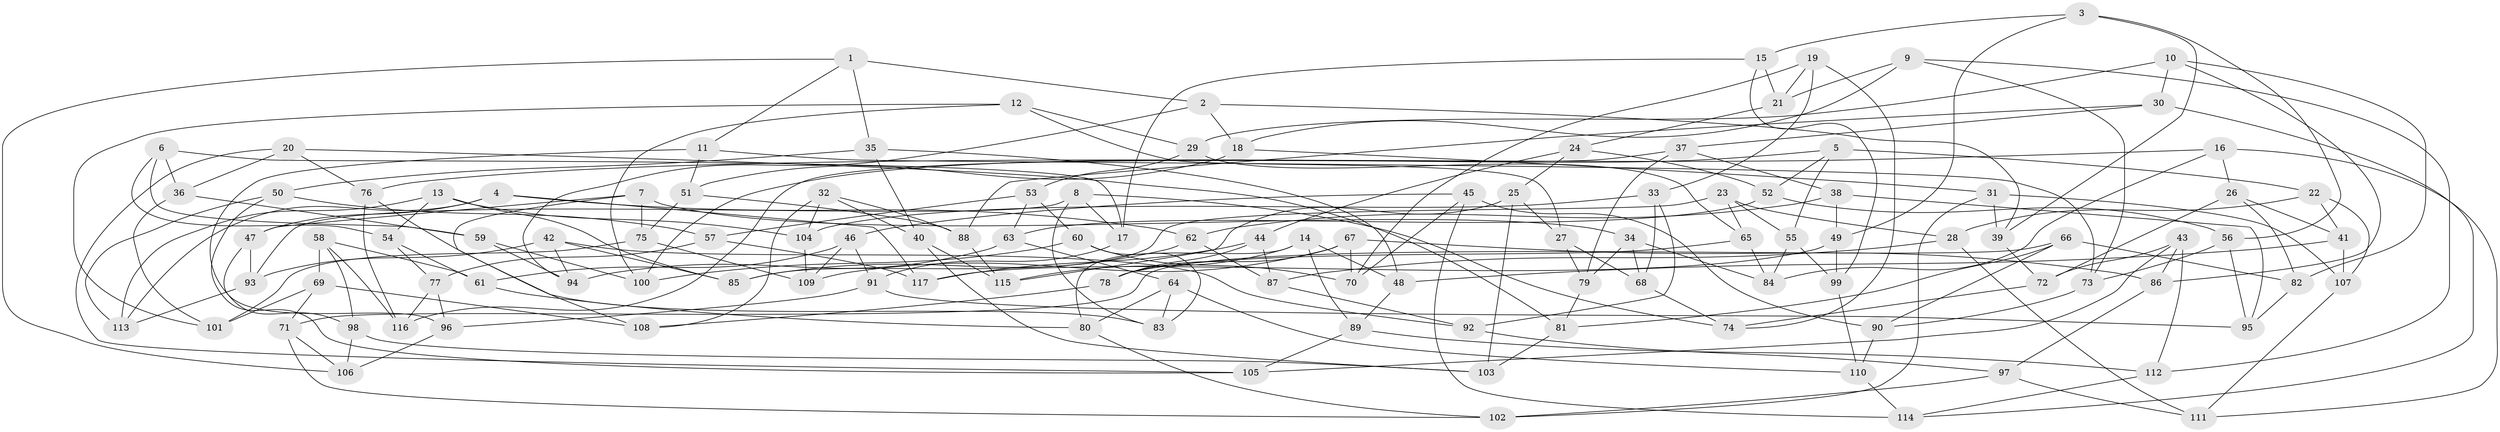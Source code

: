 // coarse degree distribution, {9: 0.1111111111111111, 11: 0.05555555555555555, 10: 0.1111111111111111, 8: 0.16666666666666666, 5: 0.1111111111111111, 6: 0.2222222222222222, 7: 0.1388888888888889, 3: 0.027777777777777776, 4: 0.05555555555555555}
// Generated by graph-tools (version 1.1) at 2025/54/03/04/25 22:54:07]
// undirected, 117 vertices, 234 edges
graph export_dot {
  node [color=gray90,style=filled];
  1;
  2;
  3;
  4;
  5;
  6;
  7;
  8;
  9;
  10;
  11;
  12;
  13;
  14;
  15;
  16;
  17;
  18;
  19;
  20;
  21;
  22;
  23;
  24;
  25;
  26;
  27;
  28;
  29;
  30;
  31;
  32;
  33;
  34;
  35;
  36;
  37;
  38;
  39;
  40;
  41;
  42;
  43;
  44;
  45;
  46;
  47;
  48;
  49;
  50;
  51;
  52;
  53;
  54;
  55;
  56;
  57;
  58;
  59;
  60;
  61;
  62;
  63;
  64;
  65;
  66;
  67;
  68;
  69;
  70;
  71;
  72;
  73;
  74;
  75;
  76;
  77;
  78;
  79;
  80;
  81;
  82;
  83;
  84;
  85;
  86;
  87;
  88;
  89;
  90;
  91;
  92;
  93;
  94;
  95;
  96;
  97;
  98;
  99;
  100;
  101;
  102;
  103;
  104;
  105;
  106;
  107;
  108;
  109;
  110;
  111;
  112;
  113;
  114;
  115;
  116;
  117;
  1 -- 35;
  1 -- 106;
  1 -- 2;
  1 -- 11;
  2 -- 94;
  2 -- 39;
  2 -- 18;
  3 -- 15;
  3 -- 49;
  3 -- 39;
  3 -- 56;
  4 -- 62;
  4 -- 113;
  4 -- 117;
  4 -- 47;
  5 -- 22;
  5 -- 55;
  5 -- 100;
  5 -- 52;
  6 -- 17;
  6 -- 59;
  6 -- 36;
  6 -- 54;
  7 -- 108;
  7 -- 34;
  7 -- 75;
  7 -- 47;
  8 -- 83;
  8 -- 93;
  8 -- 17;
  8 -- 74;
  9 -- 18;
  9 -- 73;
  9 -- 21;
  9 -- 112;
  10 -- 86;
  10 -- 30;
  10 -- 82;
  10 -- 29;
  11 -- 73;
  11 -- 51;
  11 -- 96;
  12 -- 29;
  12 -- 100;
  12 -- 101;
  12 -- 27;
  13 -- 104;
  13 -- 113;
  13 -- 54;
  13 -- 85;
  14 -- 115;
  14 -- 89;
  14 -- 48;
  14 -- 80;
  15 -- 99;
  15 -- 21;
  15 -- 17;
  16 -- 26;
  16 -- 84;
  16 -- 111;
  16 -- 76;
  17 -- 91;
  18 -- 51;
  18 -- 31;
  19 -- 33;
  19 -- 74;
  19 -- 70;
  19 -- 21;
  20 -- 81;
  20 -- 76;
  20 -- 105;
  20 -- 36;
  21 -- 24;
  22 -- 107;
  22 -- 41;
  22 -- 28;
  23 -- 65;
  23 -- 28;
  23 -- 55;
  23 -- 85;
  24 -- 52;
  24 -- 25;
  24 -- 44;
  25 -- 115;
  25 -- 103;
  25 -- 27;
  26 -- 41;
  26 -- 72;
  26 -- 82;
  27 -- 68;
  27 -- 79;
  28 -- 87;
  28 -- 111;
  29 -- 65;
  29 -- 53;
  30 -- 88;
  30 -- 37;
  30 -- 114;
  31 -- 39;
  31 -- 107;
  31 -- 102;
  32 -- 40;
  32 -- 88;
  32 -- 104;
  32 -- 108;
  33 -- 104;
  33 -- 68;
  33 -- 92;
  34 -- 79;
  34 -- 84;
  34 -- 68;
  35 -- 40;
  35 -- 50;
  35 -- 48;
  36 -- 101;
  36 -- 59;
  37 -- 38;
  37 -- 116;
  37 -- 79;
  38 -- 95;
  38 -- 62;
  38 -- 49;
  39 -- 72;
  40 -- 115;
  40 -- 103;
  41 -- 107;
  41 -- 48;
  42 -- 94;
  42 -- 93;
  42 -- 85;
  42 -- 92;
  43 -- 86;
  43 -- 112;
  43 -- 105;
  43 -- 72;
  44 -- 117;
  44 -- 78;
  44 -- 87;
  45 -- 114;
  45 -- 90;
  45 -- 46;
  45 -- 70;
  46 -- 61;
  46 -- 91;
  46 -- 109;
  47 -- 98;
  47 -- 93;
  48 -- 89;
  49 -- 117;
  49 -- 99;
  50 -- 113;
  50 -- 57;
  50 -- 105;
  51 -- 75;
  51 -- 88;
  52 -- 63;
  52 -- 56;
  53 -- 60;
  53 -- 63;
  53 -- 57;
  54 -- 61;
  54 -- 77;
  55 -- 99;
  55 -- 84;
  56 -- 73;
  56 -- 95;
  57 -- 77;
  57 -- 117;
  58 -- 116;
  58 -- 98;
  58 -- 69;
  58 -- 61;
  59 -- 100;
  59 -- 94;
  60 -- 100;
  60 -- 70;
  60 -- 83;
  61 -- 80;
  62 -- 85;
  62 -- 87;
  63 -- 64;
  63 -- 94;
  64 -- 83;
  64 -- 80;
  64 -- 110;
  65 -- 84;
  65 -- 78;
  66 -- 81;
  66 -- 90;
  66 -- 82;
  66 -- 71;
  67 -- 86;
  67 -- 70;
  67 -- 109;
  67 -- 78;
  68 -- 74;
  69 -- 101;
  69 -- 71;
  69 -- 108;
  71 -- 106;
  71 -- 102;
  72 -- 74;
  73 -- 90;
  75 -- 109;
  75 -- 101;
  76 -- 83;
  76 -- 116;
  77 -- 116;
  77 -- 96;
  78 -- 108;
  79 -- 81;
  80 -- 102;
  81 -- 103;
  82 -- 95;
  86 -- 97;
  87 -- 92;
  88 -- 115;
  89 -- 105;
  89 -- 112;
  90 -- 110;
  91 -- 95;
  91 -- 96;
  92 -- 97;
  93 -- 113;
  96 -- 106;
  97 -- 111;
  97 -- 102;
  98 -- 103;
  98 -- 106;
  99 -- 110;
  104 -- 109;
  107 -- 111;
  110 -- 114;
  112 -- 114;
}
